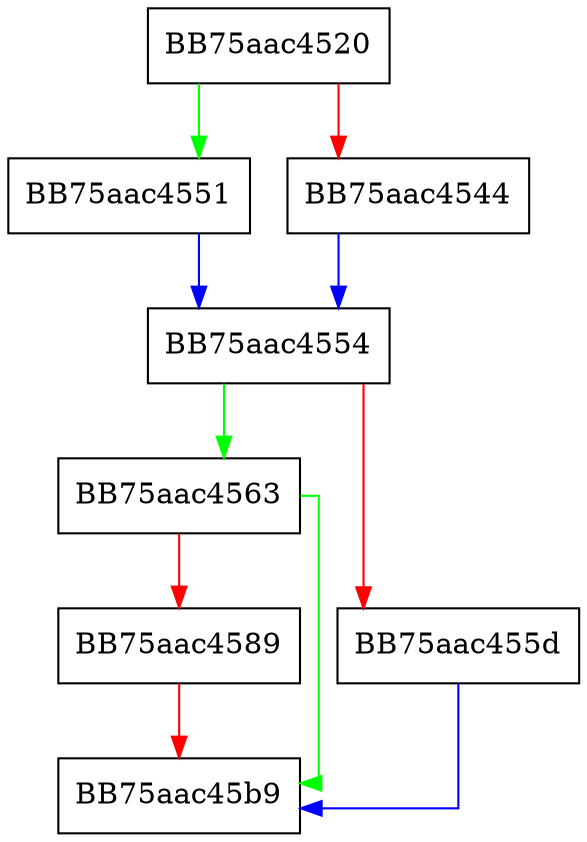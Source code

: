 digraph Init {
  node [shape="box"];
  graph [splines=ortho];
  BB75aac4520 -> BB75aac4551 [color="green"];
  BB75aac4520 -> BB75aac4544 [color="red"];
  BB75aac4544 -> BB75aac4554 [color="blue"];
  BB75aac4551 -> BB75aac4554 [color="blue"];
  BB75aac4554 -> BB75aac4563 [color="green"];
  BB75aac4554 -> BB75aac455d [color="red"];
  BB75aac455d -> BB75aac45b9 [color="blue"];
  BB75aac4563 -> BB75aac45b9 [color="green"];
  BB75aac4563 -> BB75aac4589 [color="red"];
  BB75aac4589 -> BB75aac45b9 [color="red"];
}